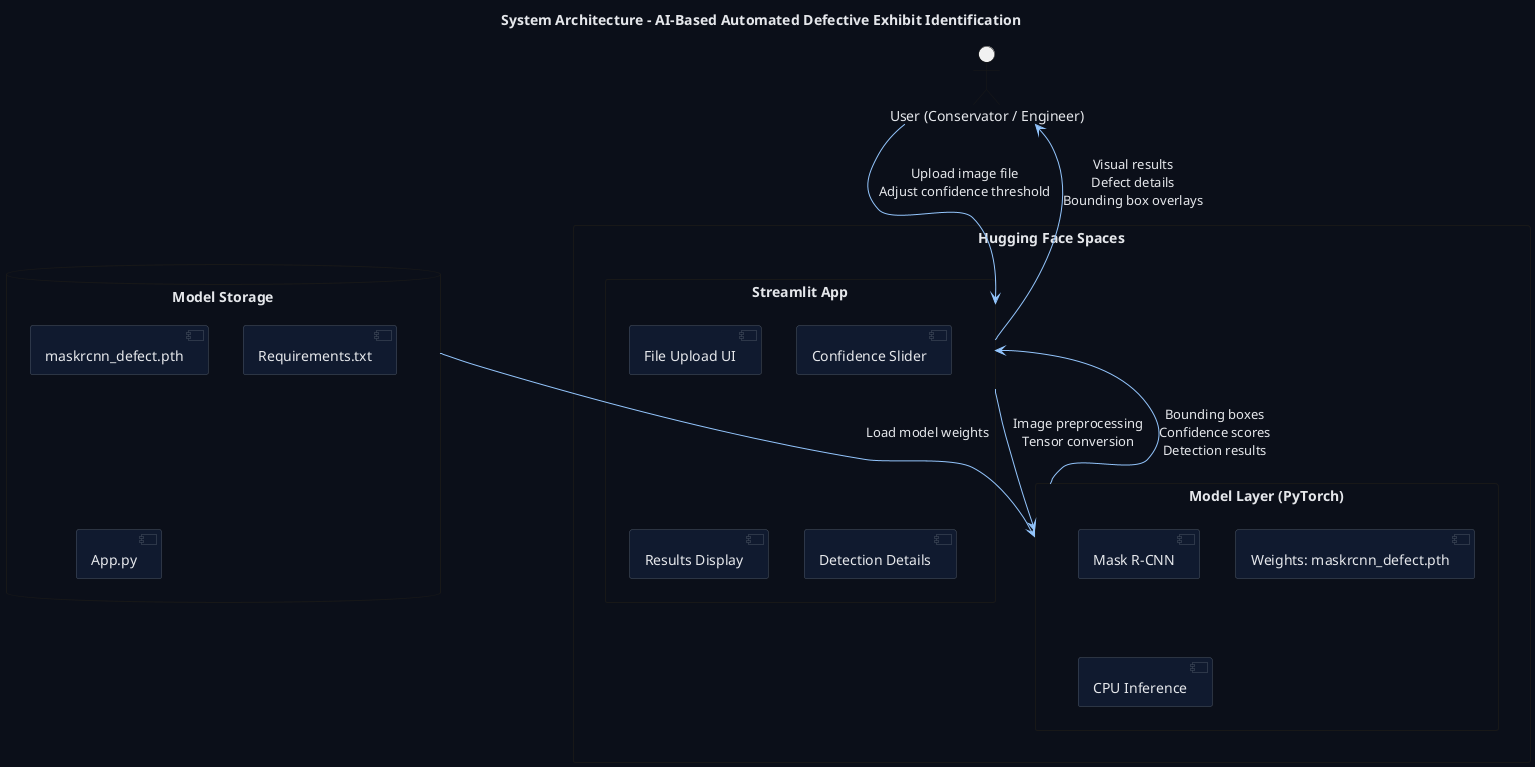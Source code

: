 @startuml
skinparam backgroundColor #0b0f19
skinparam componentBackgroundColor #101a2f
skinparam componentBorderColor #4b5563
skinparam ArrowColor #93c5fd
skinparam DefaultFontColor #e5e7eb
title System Architecture - AI-Based Automated Defective Exhibit Identification

actor "User (Conservator / Engineer)" as USER

rectangle "Hugging Face Spaces" as HF {
  rectangle "Streamlit App" as ST {
    [File Upload UI]
    [Confidence Slider]
    [Results Display]
    [Detection Details]
  }
  
  rectangle "Model Layer (PyTorch)" as ML {
    [Mask R-CNN]
    [Weights: maskrcnn_defect.pth]
    [CPU Inference]
  }
}

database "Model Storage" as MODEL {
  [maskrcnn_defect.pth]
  [Requirements.txt]
  [App.py]
}

USER --> ST : Upload image file\nAdjust confidence threshold
ST --> ML : Image preprocessing\nTensor conversion
ML --> ST : Bounding boxes\nConfidence scores\nDetection results
ST --> USER : Visual results\nDefect details\nBounding box overlays
MODEL --> ML : Load model weights
@enduml